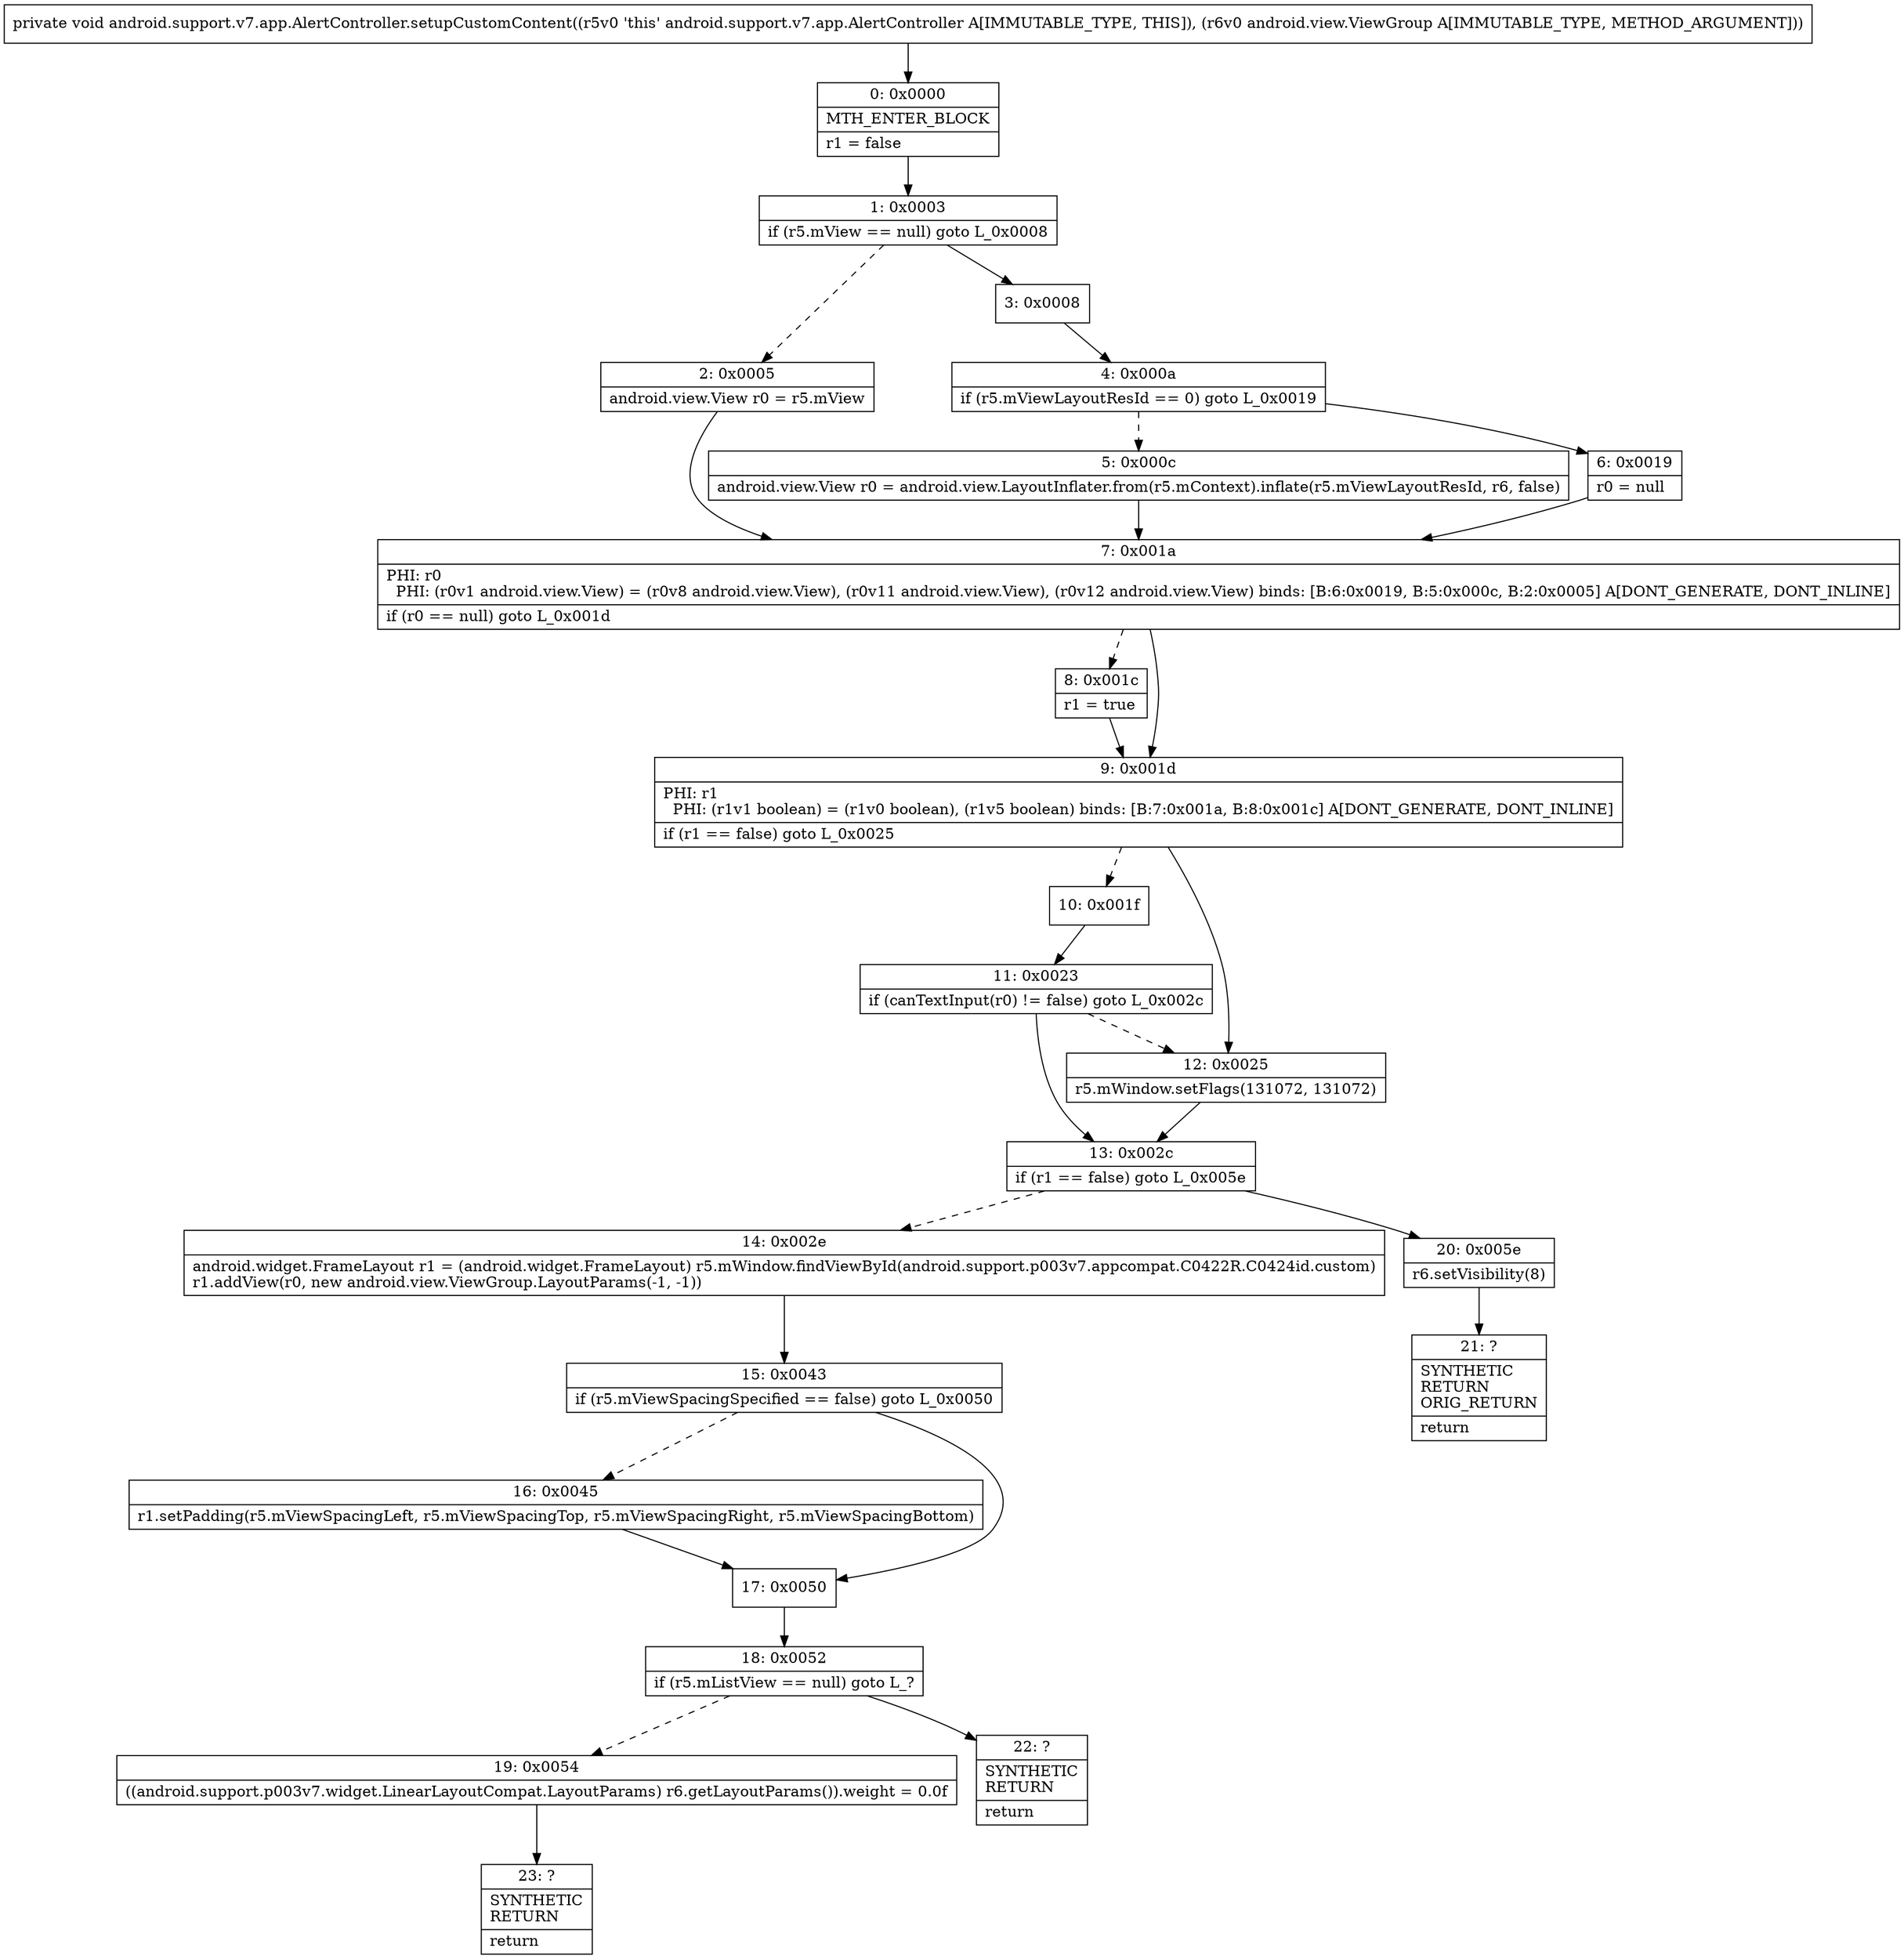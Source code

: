 digraph "CFG forandroid.support.v7.app.AlertController.setupCustomContent(Landroid\/view\/ViewGroup;)V" {
Node_0 [shape=record,label="{0\:\ 0x0000|MTH_ENTER_BLOCK\l|r1 = false\l}"];
Node_1 [shape=record,label="{1\:\ 0x0003|if (r5.mView == null) goto L_0x0008\l}"];
Node_2 [shape=record,label="{2\:\ 0x0005|android.view.View r0 = r5.mView\l}"];
Node_3 [shape=record,label="{3\:\ 0x0008}"];
Node_4 [shape=record,label="{4\:\ 0x000a|if (r5.mViewLayoutResId == 0) goto L_0x0019\l}"];
Node_5 [shape=record,label="{5\:\ 0x000c|android.view.View r0 = android.view.LayoutInflater.from(r5.mContext).inflate(r5.mViewLayoutResId, r6, false)\l}"];
Node_6 [shape=record,label="{6\:\ 0x0019|r0 = null\l}"];
Node_7 [shape=record,label="{7\:\ 0x001a|PHI: r0 \l  PHI: (r0v1 android.view.View) = (r0v8 android.view.View), (r0v11 android.view.View), (r0v12 android.view.View) binds: [B:6:0x0019, B:5:0x000c, B:2:0x0005] A[DONT_GENERATE, DONT_INLINE]\l|if (r0 == null) goto L_0x001d\l}"];
Node_8 [shape=record,label="{8\:\ 0x001c|r1 = true\l}"];
Node_9 [shape=record,label="{9\:\ 0x001d|PHI: r1 \l  PHI: (r1v1 boolean) = (r1v0 boolean), (r1v5 boolean) binds: [B:7:0x001a, B:8:0x001c] A[DONT_GENERATE, DONT_INLINE]\l|if (r1 == false) goto L_0x0025\l}"];
Node_10 [shape=record,label="{10\:\ 0x001f}"];
Node_11 [shape=record,label="{11\:\ 0x0023|if (canTextInput(r0) != false) goto L_0x002c\l}"];
Node_12 [shape=record,label="{12\:\ 0x0025|r5.mWindow.setFlags(131072, 131072)\l}"];
Node_13 [shape=record,label="{13\:\ 0x002c|if (r1 == false) goto L_0x005e\l}"];
Node_14 [shape=record,label="{14\:\ 0x002e|android.widget.FrameLayout r1 = (android.widget.FrameLayout) r5.mWindow.findViewById(android.support.p003v7.appcompat.C0422R.C0424id.custom)\lr1.addView(r0, new android.view.ViewGroup.LayoutParams(\-1, \-1))\l}"];
Node_15 [shape=record,label="{15\:\ 0x0043|if (r5.mViewSpacingSpecified == false) goto L_0x0050\l}"];
Node_16 [shape=record,label="{16\:\ 0x0045|r1.setPadding(r5.mViewSpacingLeft, r5.mViewSpacingTop, r5.mViewSpacingRight, r5.mViewSpacingBottom)\l}"];
Node_17 [shape=record,label="{17\:\ 0x0050}"];
Node_18 [shape=record,label="{18\:\ 0x0052|if (r5.mListView == null) goto L_?\l}"];
Node_19 [shape=record,label="{19\:\ 0x0054|((android.support.p003v7.widget.LinearLayoutCompat.LayoutParams) r6.getLayoutParams()).weight = 0.0f\l}"];
Node_20 [shape=record,label="{20\:\ 0x005e|r6.setVisibility(8)\l}"];
Node_21 [shape=record,label="{21\:\ ?|SYNTHETIC\lRETURN\lORIG_RETURN\l|return\l}"];
Node_22 [shape=record,label="{22\:\ ?|SYNTHETIC\lRETURN\l|return\l}"];
Node_23 [shape=record,label="{23\:\ ?|SYNTHETIC\lRETURN\l|return\l}"];
MethodNode[shape=record,label="{private void android.support.v7.app.AlertController.setupCustomContent((r5v0 'this' android.support.v7.app.AlertController A[IMMUTABLE_TYPE, THIS]), (r6v0 android.view.ViewGroup A[IMMUTABLE_TYPE, METHOD_ARGUMENT])) }"];
MethodNode -> Node_0;
Node_0 -> Node_1;
Node_1 -> Node_2[style=dashed];
Node_1 -> Node_3;
Node_2 -> Node_7;
Node_3 -> Node_4;
Node_4 -> Node_5[style=dashed];
Node_4 -> Node_6;
Node_5 -> Node_7;
Node_6 -> Node_7;
Node_7 -> Node_8[style=dashed];
Node_7 -> Node_9;
Node_8 -> Node_9;
Node_9 -> Node_10[style=dashed];
Node_9 -> Node_12;
Node_10 -> Node_11;
Node_11 -> Node_12[style=dashed];
Node_11 -> Node_13;
Node_12 -> Node_13;
Node_13 -> Node_14[style=dashed];
Node_13 -> Node_20;
Node_14 -> Node_15;
Node_15 -> Node_16[style=dashed];
Node_15 -> Node_17;
Node_16 -> Node_17;
Node_17 -> Node_18;
Node_18 -> Node_19[style=dashed];
Node_18 -> Node_22;
Node_19 -> Node_23;
Node_20 -> Node_21;
}

